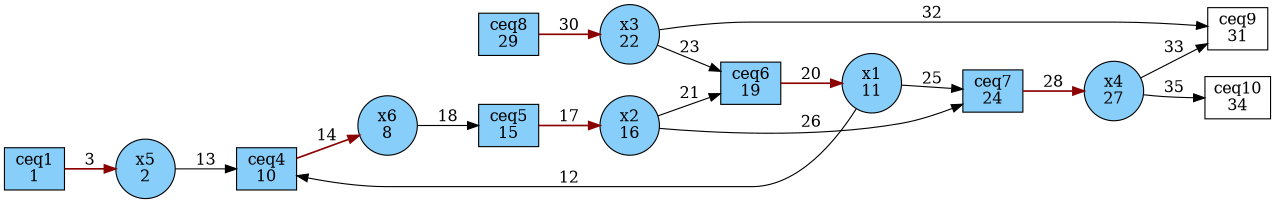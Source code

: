 digraph G {
rankdir = LR;
size ="8.5"
node [shape = box, fillcolor = lightskyblue, style = filled, label="ceq1
1"]; ceq1;
node [shape = box, fillcolor = lightskyblue, style = filled, label="ceq4
10"]; ceq4;
node [shape = box, fillcolor = lightskyblue, style = filled, label="ceq5
15"]; ceq5;
node [shape = box, fillcolor = lightskyblue, style = filled, label="ceq6
19"]; ceq6;
node [shape = box, fillcolor = lightskyblue, style = filled, label="ceq7
24"]; ceq7;
node [shape = box, fillcolor = lightskyblue, style = filled, label="ceq8
29"]; ceq8;
node [shape = box, fillcolor = white, style = filled, label="ceq9
31"]; ceq9;
node [shape = box, fillcolor = white, style = filled, label="ceq10
34"]; ceq10;
node [shape = circle, fillcolor = lightskyblue, style = filled, label="x5
2"]; x5;
node [shape = circle, fillcolor = lightskyblue, style = filled, label="x6
8"]; x6;
node [shape = circle, fillcolor = lightskyblue, style = filled, label="x1
11"]; x1;
node [shape = circle, fillcolor = lightskyblue, style = filled, label="x2
16"]; x2;
node [shape = circle, fillcolor = lightskyblue, style = filled, label="x3
22"]; x3;
node [shape = circle, fillcolor = lightskyblue, style = filled, label="x4
27"]; x4;
ceq1 -> x5 [penwidth = 1.5, label = "3", color = red4 ];
x1 -> ceq4 [penwidth = 1, label = "12"];
x5 -> ceq4 [penwidth = 1, label = "13"];
ceq4 -> x6 [penwidth = 1.5, label = "14", color = red4 ];
ceq5 -> x2 [penwidth = 1.5, label = "17", color = red4 ];
x6 -> ceq5 [penwidth = 1, label = "18"];
ceq6 -> x1 [penwidth = 1.5, label = "20", color = red4 ];
x2 -> ceq6 [penwidth = 1, label = "21"];
x3 -> ceq6 [penwidth = 1, label = "23"];
x1 -> ceq7 [penwidth = 1, label = "25"];
x2 -> ceq7 [penwidth = 1, label = "26"];
ceq7 -> x4 [penwidth = 1.5, label = "28", color = red4 ];
ceq8 -> x3 [penwidth = 1.5, label = "30", color = red4 ];
x3 -> ceq9 [penwidth = 1, label = "32"];
x4 -> ceq9 [penwidth = 1, label = "33"];
x4 -> ceq10 [penwidth = 1, label = "35"];
}
